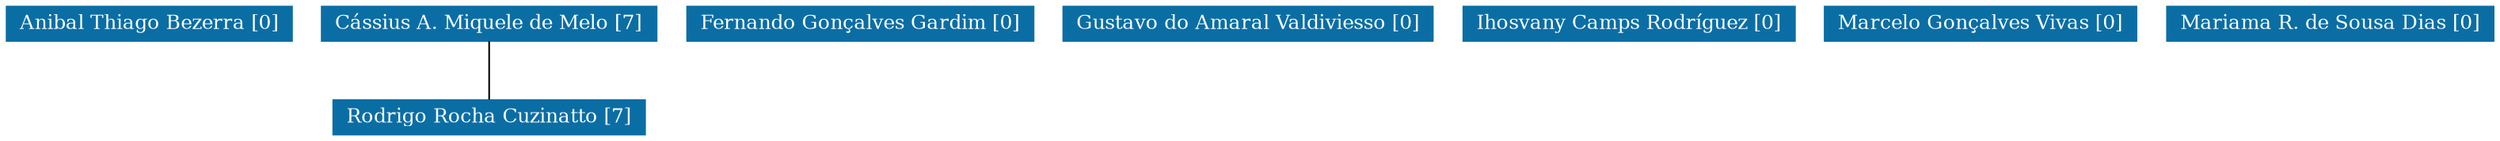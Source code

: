 strict graph grafo1 {
	graph [bb="0,0,1253,78",
		id=grafo1,
		overlap=False
	];
	node [fontsize=12,
		label="\N",
		shape=rectangle,
		style=filled
	];
	0	 [URL="membro-8478305453281130.html",
		color="#0A6EA4",
		fontcolor="#FFFFFF",
		height=0.29167,
		label="Anibal Thiago Bezerra [0]",
		pos="71.5,67.5",
		width=1.9861];
	1	 [URL="membro-4002033080997386.html",
		color="#0A6EA4",
		fontcolor="#FFFFFF",
		height=0.29167,
		label="Cássius A. Miquele de Melo [7]",
		pos="244.5,67.5",
		width=2.3194];
	6	 [URL="membro-8073303573679522.html",
		color="#0A6EA4",
		fontcolor="#FFFFFF",
		height=0.29167,
		label="Rodrigo Rocha Cuzinatto [7]",
		pos="244.5,10.5",
		width=2.1389];
	1 -- 6	 [pos="244.5,56.779 244.5,46.588 244.5,31.348 244.5,21.173"];
	2	 [URL="membro-2425549033248106.html",
		color="#0A6EA4",
		fontcolor="#FFFFFF",
		height=0.29167,
		label="Fernando Gonçalves Gardim [0]",
		pos="431.5,67.5",
		width=2.3611];
	3	 [URL="membro-4023778019418442.html",
		color="#0A6EA4",
		fontcolor="#FFFFFF",
		height=0.29167,
		label="Gustavo do Amaral Valdiviesso [0]",
		pos="626.5,67.5",
		width=2.5417];
	4	 [URL="membro-3732563704810366.html",
		color="#0A6EA4",
		fontcolor="#FFFFFF",
		height=0.29167,
		label="Ihosvany Camps Rodríguez [0]",
		pos="818.5,67.5",
		width=2.2778];
	5	 [URL="membro-1312049227898761.html",
		color="#0A6EA4",
		fontcolor="#FFFFFF",
		height=0.29167,
		label="Marcelo Gonçalves Vivas [0]",
		pos="996.5,67.5",
		width=2.1528];
	7	 [URL="membro-9972552337847809.html",
		color="#0A6EA4",
		fontcolor="#FFFFFF",
		height=0.29167,
		label="Mariama R. de Sousa Dias [0]",
		pos="1172.5,67.5",
		width=2.2361];
}
